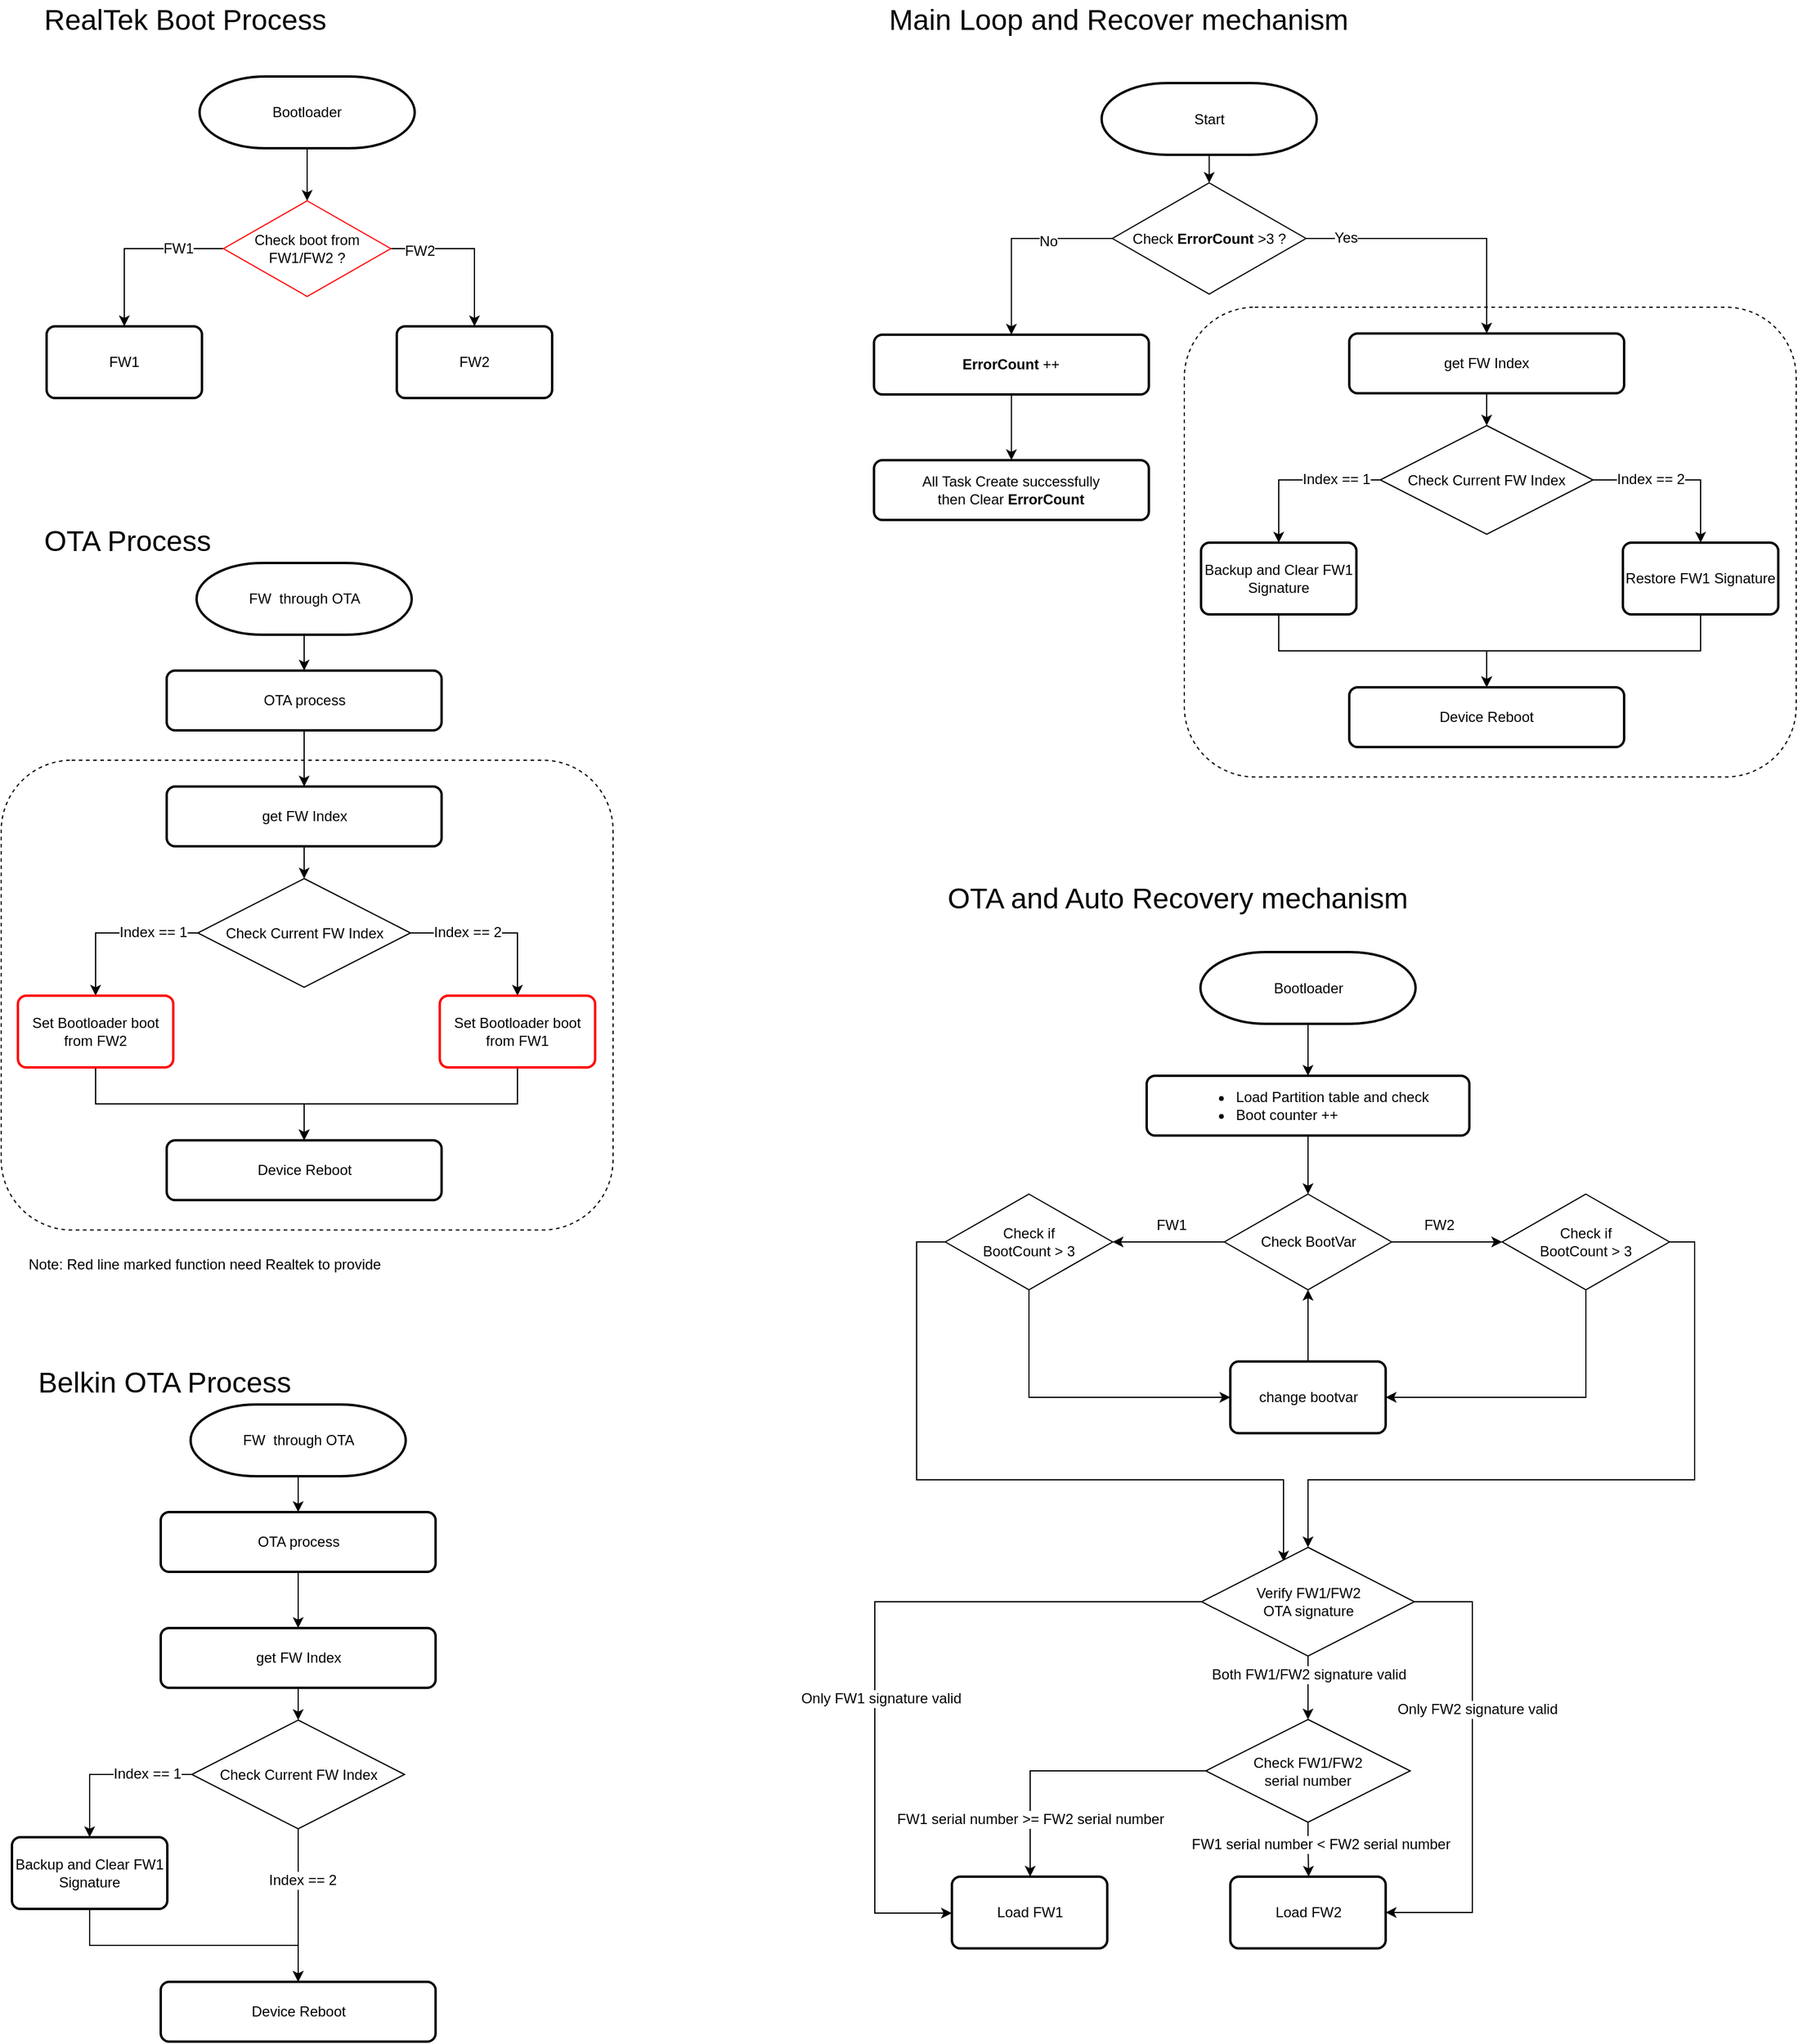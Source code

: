 <mxfile version="10.6.7" type="github"><diagram id="KSyUlnuHpO14Bwx12DKX" name="Page-1"><mxGraphModel dx="1640" dy="907" grid="1" gridSize="10" guides="1" tooltips="1" connect="1" arrows="1" fold="1" page="1" pageScale="1" pageWidth="827" pageHeight="1169" math="0" shadow="0"><root><mxCell id="0"/><mxCell id="1" parent="0"/><mxCell id="2hkwdFl9jVFtiVxIpPMc-65" value="" style="rounded=1;whiteSpace=wrap;html=1;dashed=1;fillColor=none;" parent="1" vertex="1"><mxGeometry x="1124" y="297" width="512" height="393" as="geometry"/></mxCell><mxCell id="DjeVmc1M9aSnPIeUYdqh-13" style="edgeStyle=orthogonalEdgeStyle;rounded=0;orthogonalLoop=1;jettySize=auto;html=1;" parent="1" source="DjeVmc1M9aSnPIeUYdqh-5" target="DjeVmc1M9aSnPIeUYdqh-11" edge="1"><mxGeometry relative="1" as="geometry"/></mxCell><mxCell id="2hkwdFl9jVFtiVxIpPMc-51" value="FW2" style="text;html=1;resizable=0;points=[];align=center;verticalAlign=middle;labelBackgroundColor=#ffffff;" parent="DjeVmc1M9aSnPIeUYdqh-13" vertex="1" connectable="0"><mxGeometry x="-0.655" y="-2" relative="1" as="geometry"><mxPoint as="offset"/></mxGeometry></mxCell><mxCell id="DjeVmc1M9aSnPIeUYdqh-14" style="edgeStyle=orthogonalEdgeStyle;rounded=0;orthogonalLoop=1;jettySize=auto;html=1;" parent="1" source="DjeVmc1M9aSnPIeUYdqh-5" target="DjeVmc1M9aSnPIeUYdqh-15" edge="1"><mxGeometry relative="1" as="geometry"><mxPoint x="220" y="318" as="targetPoint"/></mxGeometry></mxCell><mxCell id="2hkwdFl9jVFtiVxIpPMc-50" value="FW1" style="text;html=1;resizable=0;points=[];align=center;verticalAlign=middle;labelBackgroundColor=#ffffff;" parent="DjeVmc1M9aSnPIeUYdqh-14" vertex="1" connectable="0"><mxGeometry x="-0.268" y="2" relative="1" as="geometry"><mxPoint x="16" y="-2" as="offset"/></mxGeometry></mxCell><mxCell id="DjeVmc1M9aSnPIeUYdqh-5" value="Check boot from FW1/FW2 ?" style="rhombus;whiteSpace=wrap;html=1;strokeColor=#FF0000;" parent="1" vertex="1"><mxGeometry x="320" y="208" width="140" height="80" as="geometry"/></mxCell><mxCell id="DjeVmc1M9aSnPIeUYdqh-33" style="edgeStyle=orthogonalEdgeStyle;rounded=0;orthogonalLoop=1;jettySize=auto;html=1;" parent="1" source="DjeVmc1M9aSnPIeUYdqh-8" target="DjeVmc1M9aSnPIeUYdqh-5" edge="1"><mxGeometry relative="1" as="geometry"/></mxCell><mxCell id="DjeVmc1M9aSnPIeUYdqh-8" value="Bootloader" style="strokeWidth=2;html=1;shape=mxgraph.flowchart.terminator;whiteSpace=wrap;" parent="1" vertex="1"><mxGeometry x="300" y="104" width="180" height="60" as="geometry"/></mxCell><mxCell id="DjeVmc1M9aSnPIeUYdqh-11" value="FW2" style="rounded=1;whiteSpace=wrap;html=1;absoluteArcSize=1;arcSize=14;strokeWidth=2;" parent="1" vertex="1"><mxGeometry x="465" y="313" width="130" height="60" as="geometry"/></mxCell><mxCell id="DjeVmc1M9aSnPIeUYdqh-15" value="FW1" style="rounded=1;whiteSpace=wrap;html=1;absoluteArcSize=1;arcSize=14;strokeWidth=2;" parent="1" vertex="1"><mxGeometry x="172" y="313" width="130" height="60" as="geometry"/></mxCell><mxCell id="DjeVmc1M9aSnPIeUYdqh-22" style="edgeStyle=orthogonalEdgeStyle;rounded=0;orthogonalLoop=1;jettySize=auto;html=1;" parent="1" source="DjeVmc1M9aSnPIeUYdqh-23" target="DjeVmc1M9aSnPIeUYdqh-25" edge="1"><mxGeometry relative="1" as="geometry"/></mxCell><mxCell id="DjeVmc1M9aSnPIeUYdqh-23" value="FW&amp;nbsp; through OTA" style="strokeWidth=2;html=1;shape=mxgraph.flowchart.terminator;whiteSpace=wrap;" parent="1" vertex="1"><mxGeometry x="297.5" y="511" width="180" height="60" as="geometry"/></mxCell><mxCell id="2hkwdFl9jVFtiVxIpPMc-87" style="edgeStyle=orthogonalEdgeStyle;rounded=0;orthogonalLoop=1;jettySize=auto;html=1;" parent="1" source="DjeVmc1M9aSnPIeUYdqh-25" target="2hkwdFl9jVFtiVxIpPMc-83" edge="1"><mxGeometry relative="1" as="geometry"/></mxCell><mxCell id="DjeVmc1M9aSnPIeUYdqh-25" value="OTA process" style="rounded=1;whiteSpace=wrap;html=1;absoluteArcSize=1;arcSize=14;strokeWidth=2;" parent="1" vertex="1"><mxGeometry x="272.5" y="601" width="230" height="50" as="geometry"/></mxCell><mxCell id="2hkwdFl9jVFtiVxIpPMc-30" style="edgeStyle=orthogonalEdgeStyle;rounded=0;orthogonalLoop=1;jettySize=auto;html=1;" parent="1" source="2hkwdFl9jVFtiVxIpPMc-7" target="2hkwdFl9jVFtiVxIpPMc-25" edge="1"><mxGeometry relative="1" as="geometry"/></mxCell><mxCell id="2hkwdFl9jVFtiVxIpPMc-7" value="Start" style="strokeWidth=2;html=1;shape=mxgraph.flowchart.terminator;whiteSpace=wrap;" parent="1" vertex="1"><mxGeometry x="1054.81" y="109.5" width="180" height="60" as="geometry"/></mxCell><mxCell id="2hkwdFl9jVFtiVxIpPMc-34" value="" style="edgeStyle=orthogonalEdgeStyle;rounded=0;orthogonalLoop=1;jettySize=auto;html=1;" parent="1" source="2hkwdFl9jVFtiVxIpPMc-13" target="2hkwdFl9jVFtiVxIpPMc-33" edge="1"><mxGeometry relative="1" as="geometry"/></mxCell><mxCell id="2hkwdFl9jVFtiVxIpPMc-13" value="&lt;b&gt;ErrorCount&lt;/b&gt; ++" style="rounded=1;whiteSpace=wrap;html=1;absoluteArcSize=1;arcSize=14;strokeWidth=2;" parent="1" vertex="1"><mxGeometry x="864.31" y="320" width="230" height="50" as="geometry"/></mxCell><mxCell id="2hkwdFl9jVFtiVxIpPMc-33" value="&lt;div&gt;All Task Create successfully&lt;br&gt;&lt;/div&gt;&lt;div&gt;then Clear &lt;b&gt;ErrorCount&lt;/b&gt;&lt;/div&gt;" style="rounded=1;whiteSpace=wrap;html=1;absoluteArcSize=1;arcSize=14;strokeWidth=2;" parent="1" vertex="1"><mxGeometry x="864.31" y="425" width="230" height="50" as="geometry"/></mxCell><mxCell id="2hkwdFl9jVFtiVxIpPMc-21" style="edgeStyle=orthogonalEdgeStyle;rounded=0;orthogonalLoop=1;jettySize=auto;html=1;" parent="1" source="2hkwdFl9jVFtiVxIpPMc-25" target="2hkwdFl9jVFtiVxIpPMc-61" edge="1"><mxGeometry relative="1" as="geometry"><mxPoint x="1375.833" y="350.17" as="targetPoint"/></mxGeometry></mxCell><mxCell id="2hkwdFl9jVFtiVxIpPMc-22" value="Yes " style="text;html=1;resizable=0;points=[];align=center;verticalAlign=middle;labelBackgroundColor=#ffffff;" parent="2hkwdFl9jVFtiVxIpPMc-21" vertex="1" connectable="0"><mxGeometry x="-0.231" y="-3" relative="1" as="geometry"><mxPoint x="-55.5" y="-3.5" as="offset"/></mxGeometry></mxCell><mxCell id="2hkwdFl9jVFtiVxIpPMc-31" style="edgeStyle=orthogonalEdgeStyle;rounded=0;orthogonalLoop=1;jettySize=auto;html=1;exitX=0;exitY=0.5;exitDx=0;exitDy=0;" parent="1" source="2hkwdFl9jVFtiVxIpPMc-25" target="2hkwdFl9jVFtiVxIpPMc-13" edge="1"><mxGeometry relative="1" as="geometry"/></mxCell><mxCell id="2hkwdFl9jVFtiVxIpPMc-46" value="&lt;div&gt;No&lt;/div&gt;" style="text;html=1;resizable=0;points=[];align=center;verticalAlign=middle;labelBackgroundColor=#ffffff;" parent="2hkwdFl9jVFtiVxIpPMc-31" vertex="1" connectable="0"><mxGeometry x="-0.344" y="1" relative="1" as="geometry"><mxPoint x="128.977" as="offset"/></mxGeometry></mxCell><mxCell id="2hkwdFl9jVFtiVxIpPMc-48" value="No" style="text;html=1;resizable=0;points=[];align=center;verticalAlign=middle;labelBackgroundColor=#ffffff;" parent="2hkwdFl9jVFtiVxIpPMc-31" vertex="1" connectable="0"><mxGeometry x="-0.345" y="2" relative="1" as="geometry"><mxPoint as="offset"/></mxGeometry></mxCell><mxCell id="2hkwdFl9jVFtiVxIpPMc-25" value="Check &lt;b&gt;ErrorCount&lt;/b&gt; &amp;gt;3 ?" style="rhombus;whiteSpace=wrap;html=1;" parent="1" vertex="1"><mxGeometry x="1063.81" y="193" width="162" height="93" as="geometry"/></mxCell><mxCell id="2hkwdFl9jVFtiVxIpPMc-47" value="&lt;font style=&quot;font-size: 24px&quot;&gt;Main Loop and Recover mechanism&lt;br&gt;&lt;/font&gt;" style="text;html=1;resizable=0;points=[];autosize=1;align=left;verticalAlign=top;spacingTop=-4;" parent="1" vertex="1"><mxGeometry x="874.5" y="40" width="400" height="20" as="geometry"/></mxCell><mxCell id="2hkwdFl9jVFtiVxIpPMc-52" value="&lt;div style=&quot;font-size: 24px&quot;&gt;&lt;font style=&quot;font-size: 24px&quot;&gt;RealTek Boot Process&lt;/font&gt;&lt;/div&gt;" style="text;html=1;resizable=0;points=[];autosize=1;align=left;verticalAlign=top;spacingTop=-4;" parent="1" vertex="1"><mxGeometry x="167.5" y="40" width="250" height="20" as="geometry"/></mxCell><mxCell id="2hkwdFl9jVFtiVxIpPMc-53" value="&lt;div style=&quot;font-size: 24px&quot;&gt;&lt;font style=&quot;font-size: 24px&quot;&gt;OTA Process&lt;/font&gt;&lt;/div&gt;" style="text;html=1;resizable=0;points=[];autosize=1;align=left;verticalAlign=top;spacingTop=-4;" parent="1" vertex="1"><mxGeometry x="167.5" y="476" width="160" height="20" as="geometry"/></mxCell><mxCell id="2hkwdFl9jVFtiVxIpPMc-54" style="edgeStyle=orthogonalEdgeStyle;rounded=0;orthogonalLoop=1;jettySize=auto;html=1;exitX=1;exitY=0.5;exitDx=0;exitDy=0;" parent="1" source="2hkwdFl9jVFtiVxIpPMc-62" target="2hkwdFl9jVFtiVxIpPMc-58" edge="1"><mxGeometry relative="1" as="geometry"><mxPoint x="1448" y="433" as="sourcePoint"/></mxGeometry></mxCell><mxCell id="2hkwdFl9jVFtiVxIpPMc-55" value="Index == 2" style="text;html=1;resizable=0;points=[];align=center;verticalAlign=middle;labelBackgroundColor=#ffffff;" parent="2hkwdFl9jVFtiVxIpPMc-54" vertex="1" connectable="0"><mxGeometry x="-0.231" y="-3" relative="1" as="geometry"><mxPoint x="-7" y="-3.5" as="offset"/></mxGeometry></mxCell><mxCell id="2hkwdFl9jVFtiVxIpPMc-56" style="edgeStyle=orthogonalEdgeStyle;rounded=0;orthogonalLoop=1;jettySize=auto;html=1;exitX=0;exitY=0.5;exitDx=0;exitDy=0;" parent="1" source="2hkwdFl9jVFtiVxIpPMc-62" target="2hkwdFl9jVFtiVxIpPMc-59" edge="1"><mxGeometry relative="1" as="geometry"><mxPoint x="1202" y="494" as="targetPoint"/><mxPoint x="1308" y="433" as="sourcePoint"/></mxGeometry></mxCell><mxCell id="2hkwdFl9jVFtiVxIpPMc-57" value="Index == 1" style="text;html=1;resizable=0;points=[];align=center;verticalAlign=middle;labelBackgroundColor=#ffffff;" parent="2hkwdFl9jVFtiVxIpPMc-56" vertex="1" connectable="0"><mxGeometry x="-0.27" y="1" relative="1" as="geometry"><mxPoint x="13" y="-1.5" as="offset"/></mxGeometry></mxCell><mxCell id="2hkwdFl9jVFtiVxIpPMc-72" style="edgeStyle=orthogonalEdgeStyle;rounded=0;orthogonalLoop=1;jettySize=auto;html=1;" parent="1" source="2hkwdFl9jVFtiVxIpPMc-58" target="2hkwdFl9jVFtiVxIpPMc-70" edge="1"><mxGeometry relative="1" as="geometry"/></mxCell><mxCell id="2hkwdFl9jVFtiVxIpPMc-58" value="Restore FW1 Signature" style="rounded=1;whiteSpace=wrap;html=1;absoluteArcSize=1;arcSize=14;strokeWidth=2;strokeColor=#000000;" parent="1" vertex="1"><mxGeometry x="1491" y="494" width="130" height="60" as="geometry"/></mxCell><mxCell id="2hkwdFl9jVFtiVxIpPMc-71" style="edgeStyle=orthogonalEdgeStyle;rounded=0;orthogonalLoop=1;jettySize=auto;html=1;" parent="1" source="2hkwdFl9jVFtiVxIpPMc-59" target="2hkwdFl9jVFtiVxIpPMc-70" edge="1"><mxGeometry relative="1" as="geometry"/></mxCell><mxCell id="2hkwdFl9jVFtiVxIpPMc-59" value="Backup and Clear FW1 Signature" style="rounded=1;whiteSpace=wrap;html=1;absoluteArcSize=1;arcSize=14;strokeWidth=2;strokeColor=#000000;" parent="1" vertex="1"><mxGeometry x="1138" y="494" width="130" height="60" as="geometry"/></mxCell><mxCell id="2hkwdFl9jVFtiVxIpPMc-60" style="edgeStyle=orthogonalEdgeStyle;rounded=0;orthogonalLoop=1;jettySize=auto;html=1;" parent="1" source="2hkwdFl9jVFtiVxIpPMc-61" target="2hkwdFl9jVFtiVxIpPMc-62" edge="1"><mxGeometry relative="1" as="geometry"><mxPoint x="1378" y="393" as="targetPoint"/></mxGeometry></mxCell><mxCell id="2hkwdFl9jVFtiVxIpPMc-61" value="get FW Index" style="rounded=1;whiteSpace=wrap;html=1;absoluteArcSize=1;arcSize=14;strokeWidth=2;" parent="1" vertex="1"><mxGeometry x="1262" y="319" width="230" height="50" as="geometry"/></mxCell><mxCell id="2hkwdFl9jVFtiVxIpPMc-62" value="Check Current FW Index" style="rhombus;whiteSpace=wrap;html=1;" parent="1" vertex="1"><mxGeometry x="1288.0" y="396" width="178" height="91" as="geometry"/></mxCell><mxCell id="2hkwdFl9jVFtiVxIpPMc-70" value="Device Reboot" style="rounded=1;whiteSpace=wrap;html=1;absoluteArcSize=1;arcSize=14;strokeWidth=2;" parent="1" vertex="1"><mxGeometry x="1262" y="615" width="230" height="50" as="geometry"/></mxCell><mxCell id="2hkwdFl9jVFtiVxIpPMc-73" value="" style="rounded=1;whiteSpace=wrap;html=1;dashed=1;fillColor=none;" parent="1" vertex="1"><mxGeometry x="134" y="676" width="512" height="393" as="geometry"/></mxCell><mxCell id="2hkwdFl9jVFtiVxIpPMc-74" style="edgeStyle=orthogonalEdgeStyle;rounded=0;orthogonalLoop=1;jettySize=auto;html=1;exitX=1;exitY=0.5;exitDx=0;exitDy=0;" parent="1" source="2hkwdFl9jVFtiVxIpPMc-84" target="2hkwdFl9jVFtiVxIpPMc-79" edge="1"><mxGeometry relative="1" as="geometry"><mxPoint x="458" y="812" as="sourcePoint"/></mxGeometry></mxCell><mxCell id="2hkwdFl9jVFtiVxIpPMc-75" value="Index == 2" style="text;html=1;resizable=0;points=[];align=center;verticalAlign=middle;labelBackgroundColor=#ffffff;" parent="2hkwdFl9jVFtiVxIpPMc-74" vertex="1" connectable="0"><mxGeometry x="-0.231" y="-3" relative="1" as="geometry"><mxPoint x="-7" y="-3.5" as="offset"/></mxGeometry></mxCell><mxCell id="2hkwdFl9jVFtiVxIpPMc-76" style="edgeStyle=orthogonalEdgeStyle;rounded=0;orthogonalLoop=1;jettySize=auto;html=1;exitX=0;exitY=0.5;exitDx=0;exitDy=0;" parent="1" source="2hkwdFl9jVFtiVxIpPMc-84" target="2hkwdFl9jVFtiVxIpPMc-81" edge="1"><mxGeometry relative="1" as="geometry"><mxPoint x="212" y="873" as="targetPoint"/><mxPoint x="318" y="812" as="sourcePoint"/></mxGeometry></mxCell><mxCell id="2hkwdFl9jVFtiVxIpPMc-77" value="Index == 1" style="text;html=1;resizable=0;points=[];align=center;verticalAlign=middle;labelBackgroundColor=#ffffff;" parent="2hkwdFl9jVFtiVxIpPMc-76" vertex="1" connectable="0"><mxGeometry x="-0.27" y="1" relative="1" as="geometry"><mxPoint x="13" y="-1.5" as="offset"/></mxGeometry></mxCell><mxCell id="2hkwdFl9jVFtiVxIpPMc-78" style="edgeStyle=orthogonalEdgeStyle;rounded=0;orthogonalLoop=1;jettySize=auto;html=1;" parent="1" source="2hkwdFl9jVFtiVxIpPMc-79" target="2hkwdFl9jVFtiVxIpPMc-86" edge="1"><mxGeometry relative="1" as="geometry"/></mxCell><mxCell id="2hkwdFl9jVFtiVxIpPMc-79" value="Set Bootloader boot from FW1" style="rounded=1;whiteSpace=wrap;html=1;absoluteArcSize=1;arcSize=14;strokeWidth=2;strokeColor=#FF0000;" parent="1" vertex="1"><mxGeometry x="501" y="873" width="130" height="60" as="geometry"/></mxCell><mxCell id="2hkwdFl9jVFtiVxIpPMc-80" style="edgeStyle=orthogonalEdgeStyle;rounded=0;orthogonalLoop=1;jettySize=auto;html=1;" parent="1" source="2hkwdFl9jVFtiVxIpPMc-81" target="2hkwdFl9jVFtiVxIpPMc-86" edge="1"><mxGeometry relative="1" as="geometry"/></mxCell><mxCell id="2hkwdFl9jVFtiVxIpPMc-81" value="Set Bootloader boot from FW2" style="rounded=1;whiteSpace=wrap;html=1;absoluteArcSize=1;arcSize=14;strokeWidth=2;strokeColor=#FF0000;" parent="1" vertex="1"><mxGeometry x="148" y="873" width="130" height="60" as="geometry"/></mxCell><mxCell id="2hkwdFl9jVFtiVxIpPMc-82" style="edgeStyle=orthogonalEdgeStyle;rounded=0;orthogonalLoop=1;jettySize=auto;html=1;" parent="1" source="2hkwdFl9jVFtiVxIpPMc-83" target="2hkwdFl9jVFtiVxIpPMc-84" edge="1"><mxGeometry relative="1" as="geometry"><mxPoint x="388" y="772" as="targetPoint"/></mxGeometry></mxCell><mxCell id="2hkwdFl9jVFtiVxIpPMc-83" value="get FW Index" style="rounded=1;whiteSpace=wrap;html=1;absoluteArcSize=1;arcSize=14;strokeWidth=2;" parent="1" vertex="1"><mxGeometry x="272.5" y="698" width="230" height="50" as="geometry"/></mxCell><mxCell id="2hkwdFl9jVFtiVxIpPMc-84" value="Check Current FW Index" style="rhombus;whiteSpace=wrap;html=1;" parent="1" vertex="1"><mxGeometry x="298.5" y="775" width="178" height="91" as="geometry"/></mxCell><mxCell id="2hkwdFl9jVFtiVxIpPMc-85" value="Note: Red line marked function need Realtek to provide" style="text;html=1;resizable=0;points=[];autosize=1;align=left;verticalAlign=top;spacingTop=-4;" parent="1" vertex="1"><mxGeometry x="155" y="1088" width="320" height="20" as="geometry"/></mxCell><mxCell id="2hkwdFl9jVFtiVxIpPMc-86" value="Device Reboot" style="rounded=1;whiteSpace=wrap;html=1;absoluteArcSize=1;arcSize=14;strokeWidth=2;" parent="1" vertex="1"><mxGeometry x="272.5" y="994" width="230" height="50" as="geometry"/></mxCell><mxCell id="oOJesyAiygblaszPFesc-1" style="edgeStyle=orthogonalEdgeStyle;rounded=0;orthogonalLoop=1;jettySize=auto;html=1;" parent="1" source="oOJesyAiygblaszPFesc-2" target="oOJesyAiygblaszPFesc-4" edge="1"><mxGeometry relative="1" as="geometry"/></mxCell><mxCell id="oOJesyAiygblaszPFesc-2" value="FW&amp;nbsp; through OTA" style="strokeWidth=2;html=1;shape=mxgraph.flowchart.terminator;whiteSpace=wrap;" parent="1" vertex="1"><mxGeometry x="292.5" y="1215" width="180" height="60" as="geometry"/></mxCell><mxCell id="oOJesyAiygblaszPFesc-3" style="edgeStyle=orthogonalEdgeStyle;rounded=0;orthogonalLoop=1;jettySize=auto;html=1;" parent="1" source="oOJesyAiygblaszPFesc-4" target="oOJesyAiygblaszPFesc-16" edge="1"><mxGeometry relative="1" as="geometry"/></mxCell><mxCell id="oOJesyAiygblaszPFesc-4" value="OTA process" style="rounded=1;whiteSpace=wrap;html=1;absoluteArcSize=1;arcSize=14;strokeWidth=2;" parent="1" vertex="1"><mxGeometry x="267.5" y="1305" width="230" height="50" as="geometry"/></mxCell><mxCell id="oOJesyAiygblaszPFesc-5" value="&lt;div style=&quot;font-size: 24px&quot;&gt;&lt;font style=&quot;font-size: 24px&quot;&gt;Belkin OTA Process&lt;/font&gt;&lt;/div&gt;" style="text;html=1;resizable=0;points=[];autosize=1;align=left;verticalAlign=top;spacingTop=-4;" parent="1" vertex="1"><mxGeometry x="162.5" y="1180" width="230" height="20" as="geometry"/></mxCell><mxCell id="oOJesyAiygblaszPFesc-9" style="edgeStyle=orthogonalEdgeStyle;rounded=0;orthogonalLoop=1;jettySize=auto;html=1;exitX=0;exitY=0.5;exitDx=0;exitDy=0;" parent="1" source="oOJesyAiygblaszPFesc-17" target="oOJesyAiygblaszPFesc-14" edge="1"><mxGeometry relative="1" as="geometry"><mxPoint x="207" y="1577" as="targetPoint"/><mxPoint x="313" y="1516" as="sourcePoint"/></mxGeometry></mxCell><mxCell id="oOJesyAiygblaszPFesc-10" value="Index == 1" style="text;html=1;resizable=0;points=[];align=center;verticalAlign=middle;labelBackgroundColor=#ffffff;" parent="oOJesyAiygblaszPFesc-9" vertex="1" connectable="0"><mxGeometry x="-0.27" y="1" relative="1" as="geometry"><mxPoint x="13" y="-1.5" as="offset"/></mxGeometry></mxCell><mxCell id="oOJesyAiygblaszPFesc-13" style="edgeStyle=orthogonalEdgeStyle;rounded=0;orthogonalLoop=1;jettySize=auto;html=1;" parent="1" source="oOJesyAiygblaszPFesc-14" target="oOJesyAiygblaszPFesc-19" edge="1"><mxGeometry relative="1" as="geometry"/></mxCell><mxCell id="oOJesyAiygblaszPFesc-14" value="Backup and Clear FW1 Signature" style="rounded=1;whiteSpace=wrap;html=1;absoluteArcSize=1;arcSize=14;strokeWidth=2;strokeColor=#000000;" parent="1" vertex="1"><mxGeometry x="143" y="1577" width="130" height="60" as="geometry"/></mxCell><mxCell id="oOJesyAiygblaszPFesc-15" style="edgeStyle=orthogonalEdgeStyle;rounded=0;orthogonalLoop=1;jettySize=auto;html=1;" parent="1" source="oOJesyAiygblaszPFesc-16" target="oOJesyAiygblaszPFesc-17" edge="1"><mxGeometry relative="1" as="geometry"><mxPoint x="383" y="1476" as="targetPoint"/></mxGeometry></mxCell><mxCell id="oOJesyAiygblaszPFesc-16" value="get FW Index" style="rounded=1;whiteSpace=wrap;html=1;absoluteArcSize=1;arcSize=14;strokeWidth=2;" parent="1" vertex="1"><mxGeometry x="267.5" y="1402" width="230" height="50" as="geometry"/></mxCell><mxCell id="oOJesyAiygblaszPFesc-20" style="edgeStyle=orthogonalEdgeStyle;rounded=0;orthogonalLoop=1;jettySize=auto;html=1;" parent="1" source="oOJesyAiygblaszPFesc-17" target="oOJesyAiygblaszPFesc-19" edge="1"><mxGeometry relative="1" as="geometry"/></mxCell><mxCell id="oOJesyAiygblaszPFesc-21" value="Index == 2" style="text;html=1;resizable=0;points=[];align=center;verticalAlign=middle;labelBackgroundColor=#ffffff;" parent="oOJesyAiygblaszPFesc-20" vertex="1" connectable="0"><mxGeometry x="-0.328" y="3" relative="1" as="geometry"><mxPoint as="offset"/></mxGeometry></mxCell><mxCell id="oOJesyAiygblaszPFesc-17" value="Check Current FW Index" style="rhombus;whiteSpace=wrap;html=1;" parent="1" vertex="1"><mxGeometry x="293.5" y="1479" width="178" height="91" as="geometry"/></mxCell><mxCell id="oOJesyAiygblaszPFesc-19" value="Device Reboot" style="rounded=1;whiteSpace=wrap;html=1;absoluteArcSize=1;arcSize=14;strokeWidth=2;" parent="1" vertex="1"><mxGeometry x="267.5" y="1698" width="230" height="50" as="geometry"/></mxCell><mxCell id="WZjtF0D6ixa413K6qJo2-16" style="edgeStyle=orthogonalEdgeStyle;rounded=0;orthogonalLoop=1;jettySize=auto;html=1;" edge="1" parent="1" source="WZjtF0D6ixa413K6qJo2-5" target="WZjtF0D6ixa413K6qJo2-11"><mxGeometry relative="1" as="geometry"><Array as="points"><mxPoint x="1140" y="1079"/><mxPoint x="1140" y="1079"/></Array></mxGeometry></mxCell><mxCell id="WZjtF0D6ixa413K6qJo2-17" style="edgeStyle=orthogonalEdgeStyle;rounded=0;orthogonalLoop=1;jettySize=auto;html=1;" edge="1" parent="1" source="WZjtF0D6ixa413K6qJo2-5" target="WZjtF0D6ixa413K6qJo2-15"><mxGeometry relative="1" as="geometry"/></mxCell><mxCell id="WZjtF0D6ixa413K6qJo2-5" value="Check BootVar" style="rhombus;whiteSpace=wrap;html=1;strokeColor=#000000;flipV=0;" vertex="1" parent="1"><mxGeometry x="1157.5" y="1039" width="140" height="80" as="geometry"/></mxCell><mxCell id="WZjtF0D6ixa413K6qJo2-14" style="edgeStyle=orthogonalEdgeStyle;rounded=0;orthogonalLoop=1;jettySize=auto;html=1;" edge="1" parent="1" source="WZjtF0D6ixa413K6qJo2-7" target="WZjtF0D6ixa413K6qJo2-13"><mxGeometry relative="1" as="geometry"/></mxCell><mxCell id="WZjtF0D6ixa413K6qJo2-7" value="Bootloader" style="strokeWidth=2;html=1;shape=mxgraph.flowchart.terminator;whiteSpace=wrap;flipV=0;" vertex="1" parent="1"><mxGeometry x="1137.5" y="836.5" width="180" height="60" as="geometry"/></mxCell><mxCell id="WZjtF0D6ixa413K6qJo2-55" style="edgeStyle=orthogonalEdgeStyle;rounded=0;orthogonalLoop=1;jettySize=auto;html=1;entryX=0;entryY=0.5;entryDx=0;entryDy=0;" edge="1" parent="1" source="WZjtF0D6ixa413K6qJo2-11" target="WZjtF0D6ixa413K6qJo2-53"><mxGeometry relative="1" as="geometry"><Array as="points"><mxPoint x="994" y="1209"/></Array></mxGeometry></mxCell><mxCell id="WZjtF0D6ixa413K6qJo2-60" style="edgeStyle=orthogonalEdgeStyle;rounded=0;orthogonalLoop=1;jettySize=auto;html=1;entryX=0.385;entryY=0.13;entryDx=0;entryDy=0;entryPerimeter=0;" edge="1" parent="1" source="WZjtF0D6ixa413K6qJo2-11" target="WZjtF0D6ixa413K6qJo2-32"><mxGeometry relative="1" as="geometry"><Array as="points"><mxPoint x="900" y="1079"/><mxPoint x="900" y="1278"/><mxPoint x="1207" y="1278"/></Array></mxGeometry></mxCell><mxCell id="WZjtF0D6ixa413K6qJo2-11" value="&lt;div&gt;Check if &lt;br&gt;&lt;/div&gt;&lt;div&gt;BootCount &amp;gt; 3&lt;br&gt;&lt;/div&gt;" style="rhombus;whiteSpace=wrap;html=1;strokeColor=#000000;" vertex="1" parent="1"><mxGeometry x="924" y="1039" width="140" height="80" as="geometry"/></mxCell><mxCell id="WZjtF0D6ixa413K6qJo2-12" value="&lt;font style=&quot;font-size: 24px&quot;&gt;OTA and Auto Recovery mechanism&lt;br&gt;&lt;/font&gt;" style="text;html=1;resizable=0;points=[];autosize=1;align=left;verticalAlign=top;spacingTop=-4;" vertex="1" parent="1"><mxGeometry x="924" y="775" width="400" height="20" as="geometry"/></mxCell><mxCell id="WZjtF0D6ixa413K6qJo2-22" style="edgeStyle=orthogonalEdgeStyle;rounded=0;orthogonalLoop=1;jettySize=auto;html=1;" edge="1" parent="1" source="WZjtF0D6ixa413K6qJo2-13" target="WZjtF0D6ixa413K6qJo2-5"><mxGeometry relative="1" as="geometry"/></mxCell><mxCell id="WZjtF0D6ixa413K6qJo2-13" value="&lt;ul&gt;&lt;li&gt;Load Partition table and check&lt;/li&gt;&lt;li&gt;&lt;div align=&quot;left&quot;&gt;Boot counter ++&lt;/div&gt;&lt;/li&gt;&lt;/ul&gt;" style="rounded=1;whiteSpace=wrap;html=1;absoluteArcSize=1;arcSize=14;strokeWidth=2;flipV=0;" vertex="1" parent="1"><mxGeometry x="1092.5" y="940" width="270" height="50" as="geometry"/></mxCell><mxCell id="WZjtF0D6ixa413K6qJo2-54" style="edgeStyle=orthogonalEdgeStyle;rounded=0;orthogonalLoop=1;jettySize=auto;html=1;entryX=1;entryY=0.5;entryDx=0;entryDy=0;" edge="1" parent="1" source="WZjtF0D6ixa413K6qJo2-15" target="WZjtF0D6ixa413K6qJo2-53"><mxGeometry relative="1" as="geometry"><Array as="points"><mxPoint x="1460" y="1209"/></Array></mxGeometry></mxCell><mxCell id="WZjtF0D6ixa413K6qJo2-61" style="edgeStyle=orthogonalEdgeStyle;rounded=0;orthogonalLoop=1;jettySize=auto;html=1;entryX=0.5;entryY=0;entryDx=0;entryDy=0;" edge="1" parent="1" source="WZjtF0D6ixa413K6qJo2-15" target="WZjtF0D6ixa413K6qJo2-32"><mxGeometry relative="1" as="geometry"><Array as="points"><mxPoint x="1551" y="1079"/><mxPoint x="1551" y="1278"/><mxPoint x="1227" y="1278"/></Array></mxGeometry></mxCell><mxCell id="WZjtF0D6ixa413K6qJo2-15" value="&lt;div&gt;Check if &lt;br&gt;&lt;/div&gt;&lt;div&gt;BootCount &amp;gt; 3&lt;br&gt;&lt;/div&gt;" style="rhombus;whiteSpace=wrap;html=1;strokeColor=#000000;" vertex="1" parent="1"><mxGeometry x="1390" y="1039" width="140" height="80" as="geometry"/></mxCell><mxCell id="WZjtF0D6ixa413K6qJo2-19" value="FW1" style="text;html=1;resizable=0;points=[];align=center;verticalAlign=middle;labelBackgroundColor=#ffffff;" vertex="1" connectable="0" parent="1"><mxGeometry x="1100" y="1066" as="geometry"><mxPoint x="13" y="-1.5" as="offset"/></mxGeometry></mxCell><mxCell id="WZjtF0D6ixa413K6qJo2-21" value="FW2" style="text;html=1;resizable=0;points=[];align=center;verticalAlign=middle;labelBackgroundColor=#ffffff;" vertex="1" connectable="0" parent="1"><mxGeometry x="1324" y="1066" as="geometry"><mxPoint x="13" y="-1.5" as="offset"/></mxGeometry></mxCell><mxCell id="WZjtF0D6ixa413K6qJo2-28" value="Load FW1" style="rounded=1;whiteSpace=wrap;html=1;absoluteArcSize=1;arcSize=14;strokeWidth=2;strokeColor=#000000;" vertex="1" parent="1"><mxGeometry x="929.5" y="1610" width="130" height="60" as="geometry"/></mxCell><mxCell id="WZjtF0D6ixa413K6qJo2-39" style="edgeStyle=orthogonalEdgeStyle;rounded=0;orthogonalLoop=1;jettySize=auto;html=1;" edge="1" parent="1" source="WZjtF0D6ixa413K6qJo2-32" target="WZjtF0D6ixa413K6qJo2-28"><mxGeometry relative="1" as="geometry"><Array as="points"><mxPoint x="865" y="1380.5"/><mxPoint x="865" y="1640.5"/></Array></mxGeometry></mxCell><mxCell id="WZjtF0D6ixa413K6qJo2-47" value="Only FW1 signature valid" style="text;html=1;resizable=0;points=[];align=center;verticalAlign=middle;labelBackgroundColor=#ffffff;" vertex="1" connectable="0" parent="WZjtF0D6ixa413K6qJo2-39"><mxGeometry x="0.251" y="5" relative="1" as="geometry"><mxPoint y="-20" as="offset"/></mxGeometry></mxCell><mxCell id="WZjtF0D6ixa413K6qJo2-42" style="edgeStyle=orthogonalEdgeStyle;rounded=0;orthogonalLoop=1;jettySize=auto;html=1;entryX=1;entryY=0.5;entryDx=0;entryDy=0;" edge="1" parent="1" source="WZjtF0D6ixa413K6qJo2-32" target="WZjtF0D6ixa413K6qJo2-35"><mxGeometry relative="1" as="geometry"><Array as="points"><mxPoint x="1365" y="1380.5"/><mxPoint x="1365" y="1640.5"/></Array></mxGeometry></mxCell><mxCell id="WZjtF0D6ixa413K6qJo2-48" value="Only FW2 signature valid" style="text;html=1;resizable=0;points=[];align=center;verticalAlign=middle;labelBackgroundColor=#ffffff;" vertex="1" connectable="0" parent="WZjtF0D6ixa413K6qJo2-42"><mxGeometry x="-0.275" y="4" relative="1" as="geometry"><mxPoint as="offset"/></mxGeometry></mxCell><mxCell id="WZjtF0D6ixa413K6qJo2-43" style="edgeStyle=orthogonalEdgeStyle;rounded=0;orthogonalLoop=1;jettySize=auto;html=1;entryX=0.5;entryY=0;entryDx=0;entryDy=0;" edge="1" parent="1" source="WZjtF0D6ixa413K6qJo2-32" target="WZjtF0D6ixa413K6qJo2-34"><mxGeometry relative="1" as="geometry"><Array as="points"><mxPoint x="1228" y="1468.5"/></Array></mxGeometry></mxCell><mxCell id="WZjtF0D6ixa413K6qJo2-32" value="&lt;div&gt;Verify FW1/FW2&lt;/div&gt;&lt;div&gt;OTA signature&lt;br&gt;&lt;/div&gt;" style="rhombus;whiteSpace=wrap;html=1;flipV=0;" vertex="1" parent="1"><mxGeometry x="1138.5" y="1334.5" width="178" height="91" as="geometry"/></mxCell><mxCell id="WZjtF0D6ixa413K6qJo2-37" style="edgeStyle=orthogonalEdgeStyle;rounded=0;orthogonalLoop=1;jettySize=auto;html=1;" edge="1" parent="1" source="WZjtF0D6ixa413K6qJo2-34" target="WZjtF0D6ixa413K6qJo2-35"><mxGeometry relative="1" as="geometry"><Array as="points"><mxPoint x="1228" y="1580.5"/><mxPoint x="1228" y="1580.5"/></Array></mxGeometry></mxCell><mxCell id="WZjtF0D6ixa413K6qJo2-44" style="edgeStyle=orthogonalEdgeStyle;rounded=0;orthogonalLoop=1;jettySize=auto;html=1;" edge="1" parent="1" source="WZjtF0D6ixa413K6qJo2-34" target="WZjtF0D6ixa413K6qJo2-28"><mxGeometry relative="1" as="geometry"><Array as="points"><mxPoint x="995" y="1521.5"/></Array></mxGeometry></mxCell><mxCell id="WZjtF0D6ixa413K6qJo2-34" value="&lt;div&gt;Check FW1/FW2&lt;/div&gt;&lt;div&gt;serial number&lt;br&gt;&lt;/div&gt;" style="rhombus;whiteSpace=wrap;html=1;strokeColor=#000000;flipV=0;" vertex="1" parent="1"><mxGeometry x="1142.0" y="1478.5" width="171" height="86" as="geometry"/></mxCell><mxCell id="WZjtF0D6ixa413K6qJo2-35" value="Load FW2" style="rounded=1;whiteSpace=wrap;html=1;absoluteArcSize=1;arcSize=14;strokeWidth=2;strokeColor=#000000;flipV=0;" vertex="1" parent="1"><mxGeometry x="1162.5" y="1610" width="130" height="60" as="geometry"/></mxCell><mxCell id="WZjtF0D6ixa413K6qJo2-49" value="Both FW1/FW2 signature valid" style="text;html=1;resizable=0;points=[];align=center;verticalAlign=middle;labelBackgroundColor=#ffffff;" vertex="1" connectable="0" parent="1"><mxGeometry x="1227.5" y="1440.522" as="geometry"><mxPoint as="offset"/></mxGeometry></mxCell><mxCell id="WZjtF0D6ixa413K6qJo2-50" value="FW1 serial number &amp;lt; FW2 serial number" style="text;html=1;resizable=0;points=[];align=center;verticalAlign=middle;labelBackgroundColor=#ffffff;" vertex="1" connectable="0" parent="1"><mxGeometry x="1238" y="1582.522" as="geometry"><mxPoint as="offset"/></mxGeometry></mxCell><mxCell id="WZjtF0D6ixa413K6qJo2-51" value="FW1 serial number &amp;gt;= FW2 serial number" style="text;html=1;resizable=0;points=[];align=center;verticalAlign=middle;labelBackgroundColor=#ffffff;" vertex="1" connectable="0" parent="1"><mxGeometry x="994.5" y="1561.522" as="geometry"><mxPoint as="offset"/></mxGeometry></mxCell><mxCell id="WZjtF0D6ixa413K6qJo2-56" style="edgeStyle=orthogonalEdgeStyle;rounded=0;orthogonalLoop=1;jettySize=auto;html=1;" edge="1" parent="1" source="WZjtF0D6ixa413K6qJo2-53" target="WZjtF0D6ixa413K6qJo2-5"><mxGeometry relative="1" as="geometry"/></mxCell><mxCell id="WZjtF0D6ixa413K6qJo2-53" value="change bootvar" style="rounded=1;whiteSpace=wrap;html=1;absoluteArcSize=1;arcSize=14;strokeWidth=2;strokeColor=#000000;flipV=0;" vertex="1" parent="1"><mxGeometry x="1162.5" y="1179" width="130" height="60" as="geometry"/></mxCell></root></mxGraphModel></diagram></mxfile>